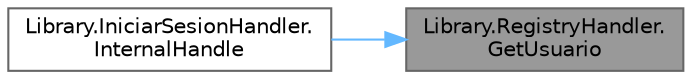 digraph "Library.RegistryHandler.GetUsuario"
{
 // INTERACTIVE_SVG=YES
 // LATEX_PDF_SIZE
  bgcolor="transparent";
  edge [fontname=Helvetica,fontsize=10,labelfontname=Helvetica,labelfontsize=10];
  node [fontname=Helvetica,fontsize=10,shape=box,height=0.2,width=0.4];
  rankdir="RL";
  Node1 [label="Library.RegistryHandler.\lGetUsuario",height=0.2,width=0.4,color="gray40", fillcolor="grey60", style="filled", fontcolor="black",tooltip="Método para obtener los datos de un Usuario."];
  Node1 -> Node2 [dir="back",color="steelblue1",style="solid"];
  Node2 [label="Library.IniciarSesionHandler.\lInternalHandle",height=0.2,width=0.4,color="grey40", fillcolor="white", style="filled",URL="$classLibrary_1_1IniciarSesionHandler.html#a566f96ad9b1d3b6b2fa9d0640d7e924e",tooltip="Procesamiento de los mensajes."];
}
